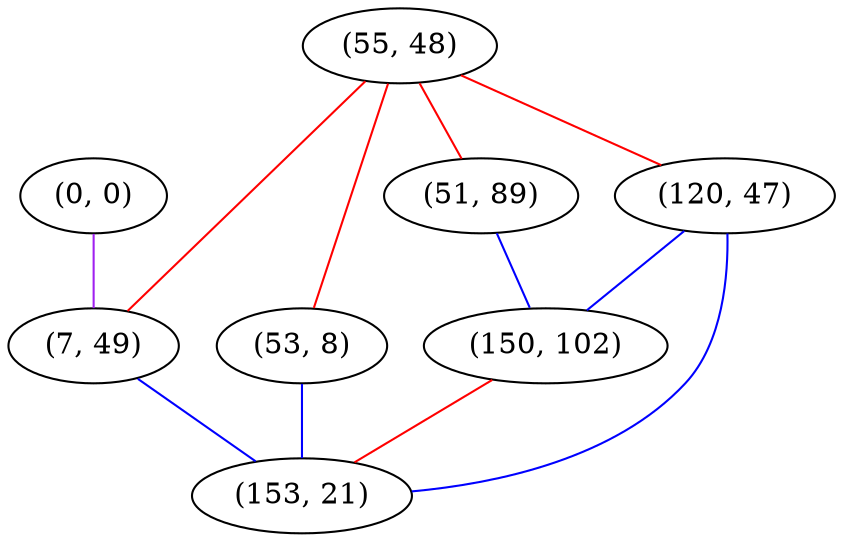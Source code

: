 graph "" {
"(0, 0)";
"(55, 48)";
"(7, 49)";
"(53, 8)";
"(51, 89)";
"(120, 47)";
"(150, 102)";
"(153, 21)";
"(0, 0)" -- "(7, 49)"  [color=purple, key=0, weight=4];
"(55, 48)" -- "(51, 89)"  [color=red, key=0, weight=1];
"(55, 48)" -- "(53, 8)"  [color=red, key=0, weight=1];
"(55, 48)" -- "(120, 47)"  [color=red, key=0, weight=1];
"(55, 48)" -- "(7, 49)"  [color=red, key=0, weight=1];
"(7, 49)" -- "(153, 21)"  [color=blue, key=0, weight=3];
"(53, 8)" -- "(153, 21)"  [color=blue, key=0, weight=3];
"(51, 89)" -- "(150, 102)"  [color=blue, key=0, weight=3];
"(120, 47)" -- "(153, 21)"  [color=blue, key=0, weight=3];
"(120, 47)" -- "(150, 102)"  [color=blue, key=0, weight=3];
"(150, 102)" -- "(153, 21)"  [color=red, key=0, weight=1];
}
